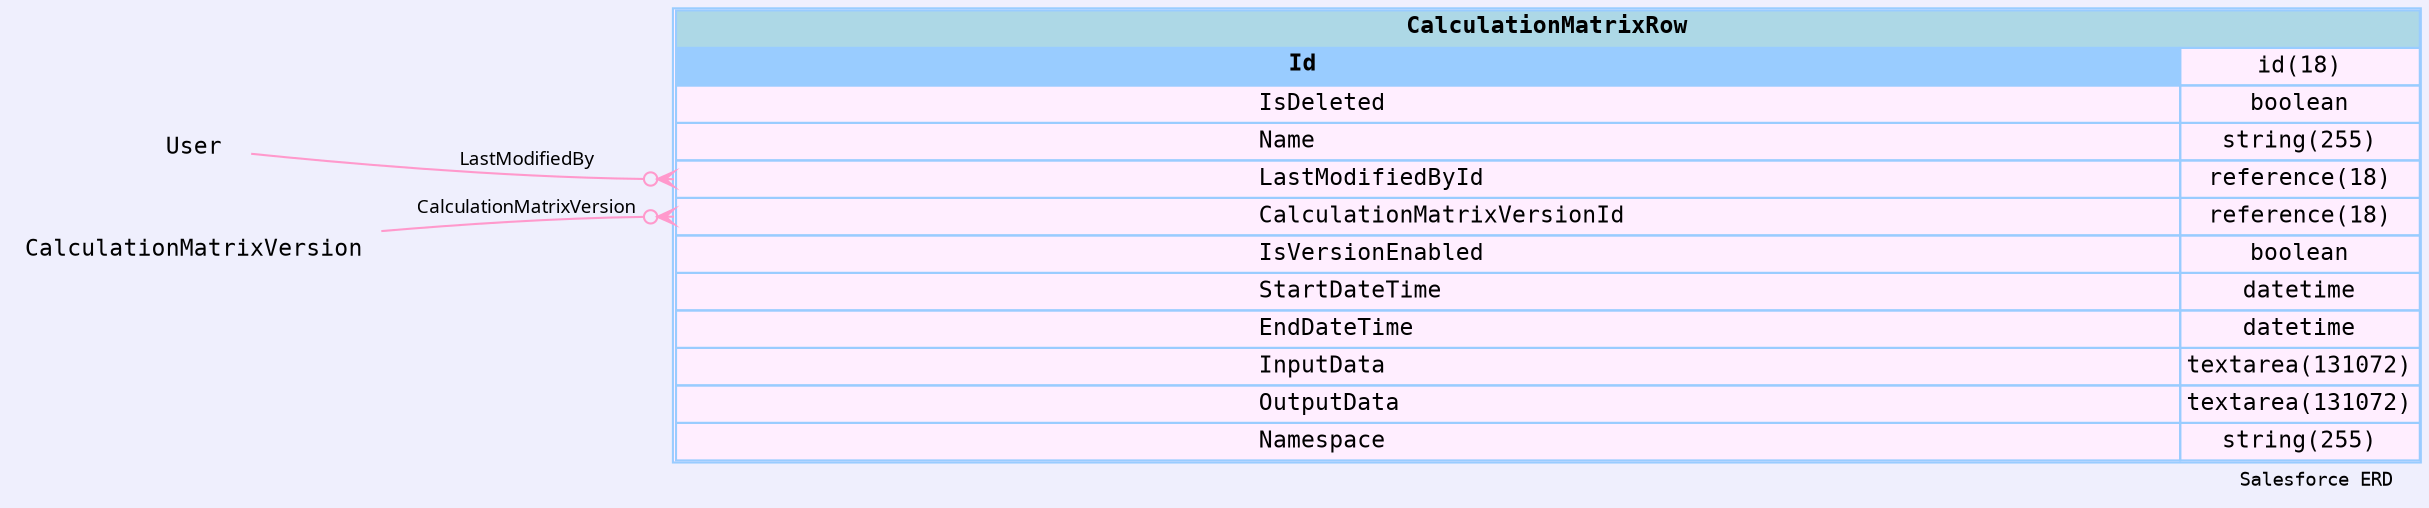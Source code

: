
        digraph "Salesforce+ ERD" {  
            graph [  
              rankdir="RL"  
              bgcolor="#efeffd"  
              label="Salesforce ERD "  
              labeljust="r"  
              nodesep="0.18"  
              ranksep="0.46"        
              fontname="Courier"  
              fontsize="9"  
            ];  
            node [  
              fontname="Courier"  
              fontsize="11"  
              shape="plaintext"  
              color="#99ccff"  
            ];  
            edge [ arrowsize="0.8"   ];
        
            CalculationMatrixRow [shape=none, margin=0, label=<
                <table border="1" cellborder="1" cellspacing="0" bgcolor="#ffeeff" >   
                  <tr><td colspan="3" bgcolor="lightblue"><b>CalculationMatrixRow</b></td></tr>
             <tr>
                                        <td  bgcolor="#99ccff" port="Id" align="left">
                                           <b>Id</b>
                                        </td><td>id(18)</td></tr> <tr>
                                         <td port="IsDeleted" align="left">
                                         IsDeleted
                                       </td><td>boolean</td></tr> <tr>
                                         <td port="Name" align="left">
                                         Name
                                       </td><td>string(255)</td></tr> <tr>
                                         <td port="LastModifiedById" align="left">
                                         LastModifiedById
                                       </td><td>reference(18)</td></tr> <tr>
                                         <td port="CalculationMatrixVersionId" align="left">
                                         CalculationMatrixVersionId
                                       </td><td>reference(18)</td></tr> <tr>
                                         <td port="IsVersionEnabled" align="left">
                                         IsVersionEnabled
                                       </td><td>boolean</td></tr> <tr>
                                         <td port="StartDateTime" align="left">
                                         StartDateTime
                                       </td><td>datetime</td></tr> <tr>
                                         <td port="EndDateTime" align="left">
                                         EndDateTime
                                       </td><td>datetime</td></tr> <tr>
                                         <td port="InputData" align="left">
                                         InputData
                                       </td><td>textarea(131072)</td></tr> <tr>
                                         <td port="OutputData" align="left">
                                         OutputData
                                       </td><td>textarea(131072)</td></tr> <tr>
                                         <td port="Namespace" align="left">
                                         Namespace
                                       </td><td>string(255)</td></tr>            
                </table>
                >
                  URL="#"
                  tooltip=" CalculationMatrixRow "
                ];
            
                            "CalculationMatrixRow" : "LastModifiedById": w -> 
                                  "User" : "Id" 
                                           : e 
                                          [arrowhead=none 
                                           dir=back 
                                           arrowtail=crowodot 
                                           color="#ff99cc"
                                           label="LastModifiedBy"
                                           fontname="Monaco"
                                           fontsize="9"
                                          ];
                      
                            "CalculationMatrixRow" : "CalculationMatrixVersionId": w -> 
                                  "CalculationMatrixVersion" : "Id" 
                                           : e 
                                          [arrowhead=none 
                                           dir=back 
                                           arrowtail=crowodot 
                                           color="#ff99cc"
                                           label="CalculationMatrixVersion"
                                           fontname="Monaco"
                                           fontsize="9"
                                          ];
                      }